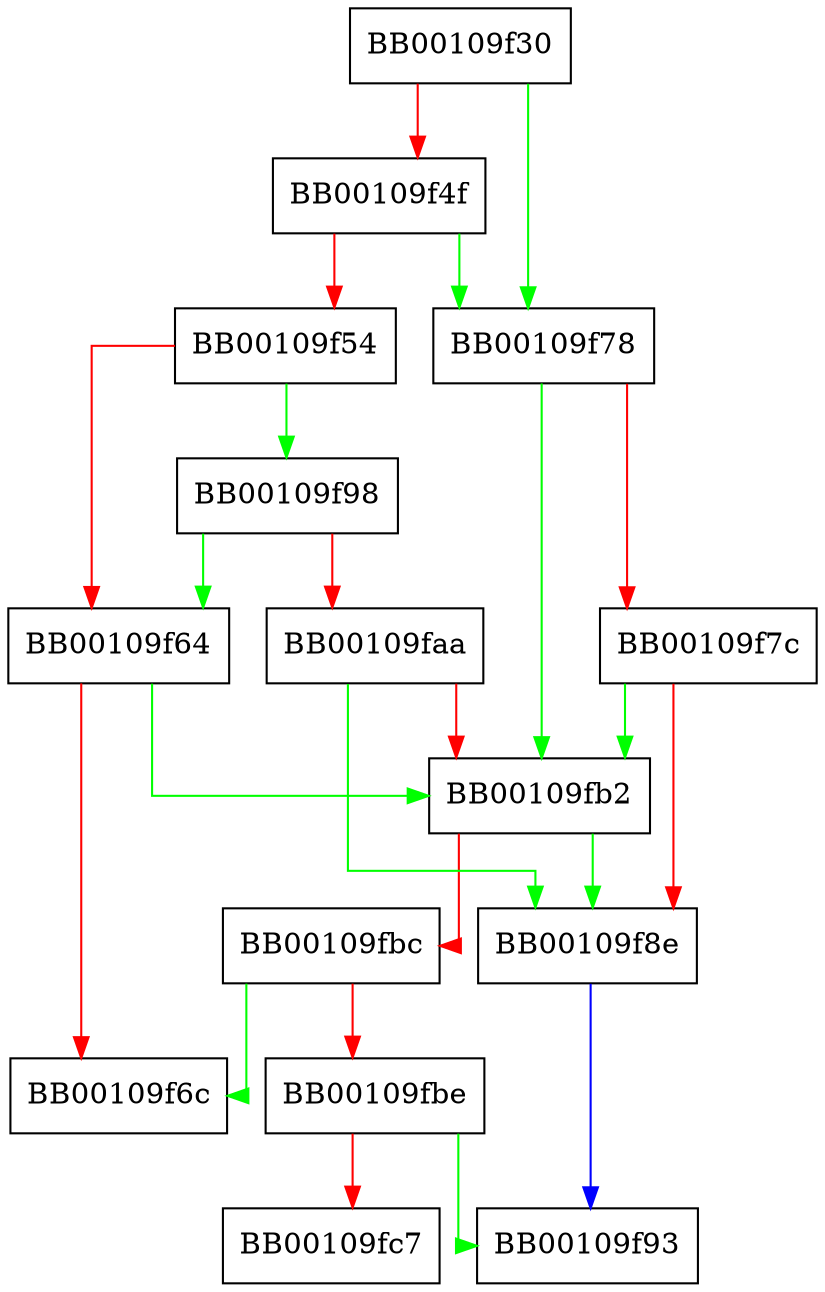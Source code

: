 digraph FUN_00109f30 {
  node [shape="box"];
  graph [splines=ortho];
  BB00109f30 -> BB00109f78 [color="green"];
  BB00109f30 -> BB00109f4f [color="red"];
  BB00109f4f -> BB00109f78 [color="green"];
  BB00109f4f -> BB00109f54 [color="red"];
  BB00109f54 -> BB00109f98 [color="green"];
  BB00109f54 -> BB00109f64 [color="red"];
  BB00109f64 -> BB00109fb2 [color="green"];
  BB00109f64 -> BB00109f6c [color="red"];
  BB00109f78 -> BB00109fb2 [color="green"];
  BB00109f78 -> BB00109f7c [color="red"];
  BB00109f7c -> BB00109fb2 [color="green"];
  BB00109f7c -> BB00109f8e [color="red"];
  BB00109f8e -> BB00109f93 [color="blue"];
  BB00109f98 -> BB00109f64 [color="green"];
  BB00109f98 -> BB00109faa [color="red"];
  BB00109faa -> BB00109f8e [color="green"];
  BB00109faa -> BB00109fb2 [color="red"];
  BB00109fb2 -> BB00109f8e [color="green"];
  BB00109fb2 -> BB00109fbc [color="red"];
  BB00109fbc -> BB00109f6c [color="green"];
  BB00109fbc -> BB00109fbe [color="red"];
  BB00109fbe -> BB00109f93 [color="green"];
  BB00109fbe -> BB00109fc7 [color="red"];
}